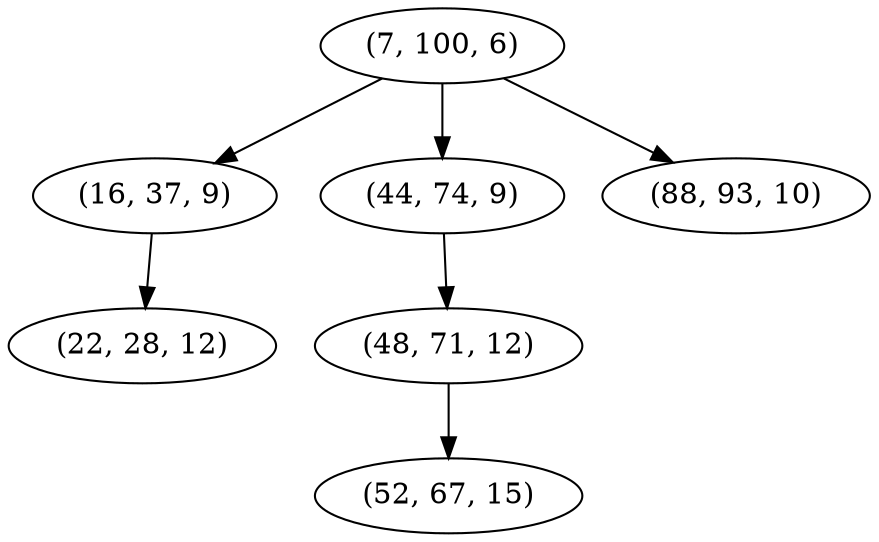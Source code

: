 digraph tree {
    "(7, 100, 6)";
    "(16, 37, 9)";
    "(22, 28, 12)";
    "(44, 74, 9)";
    "(48, 71, 12)";
    "(52, 67, 15)";
    "(88, 93, 10)";
    "(7, 100, 6)" -> "(16, 37, 9)";
    "(7, 100, 6)" -> "(44, 74, 9)";
    "(7, 100, 6)" -> "(88, 93, 10)";
    "(16, 37, 9)" -> "(22, 28, 12)";
    "(44, 74, 9)" -> "(48, 71, 12)";
    "(48, 71, 12)" -> "(52, 67, 15)";
}
